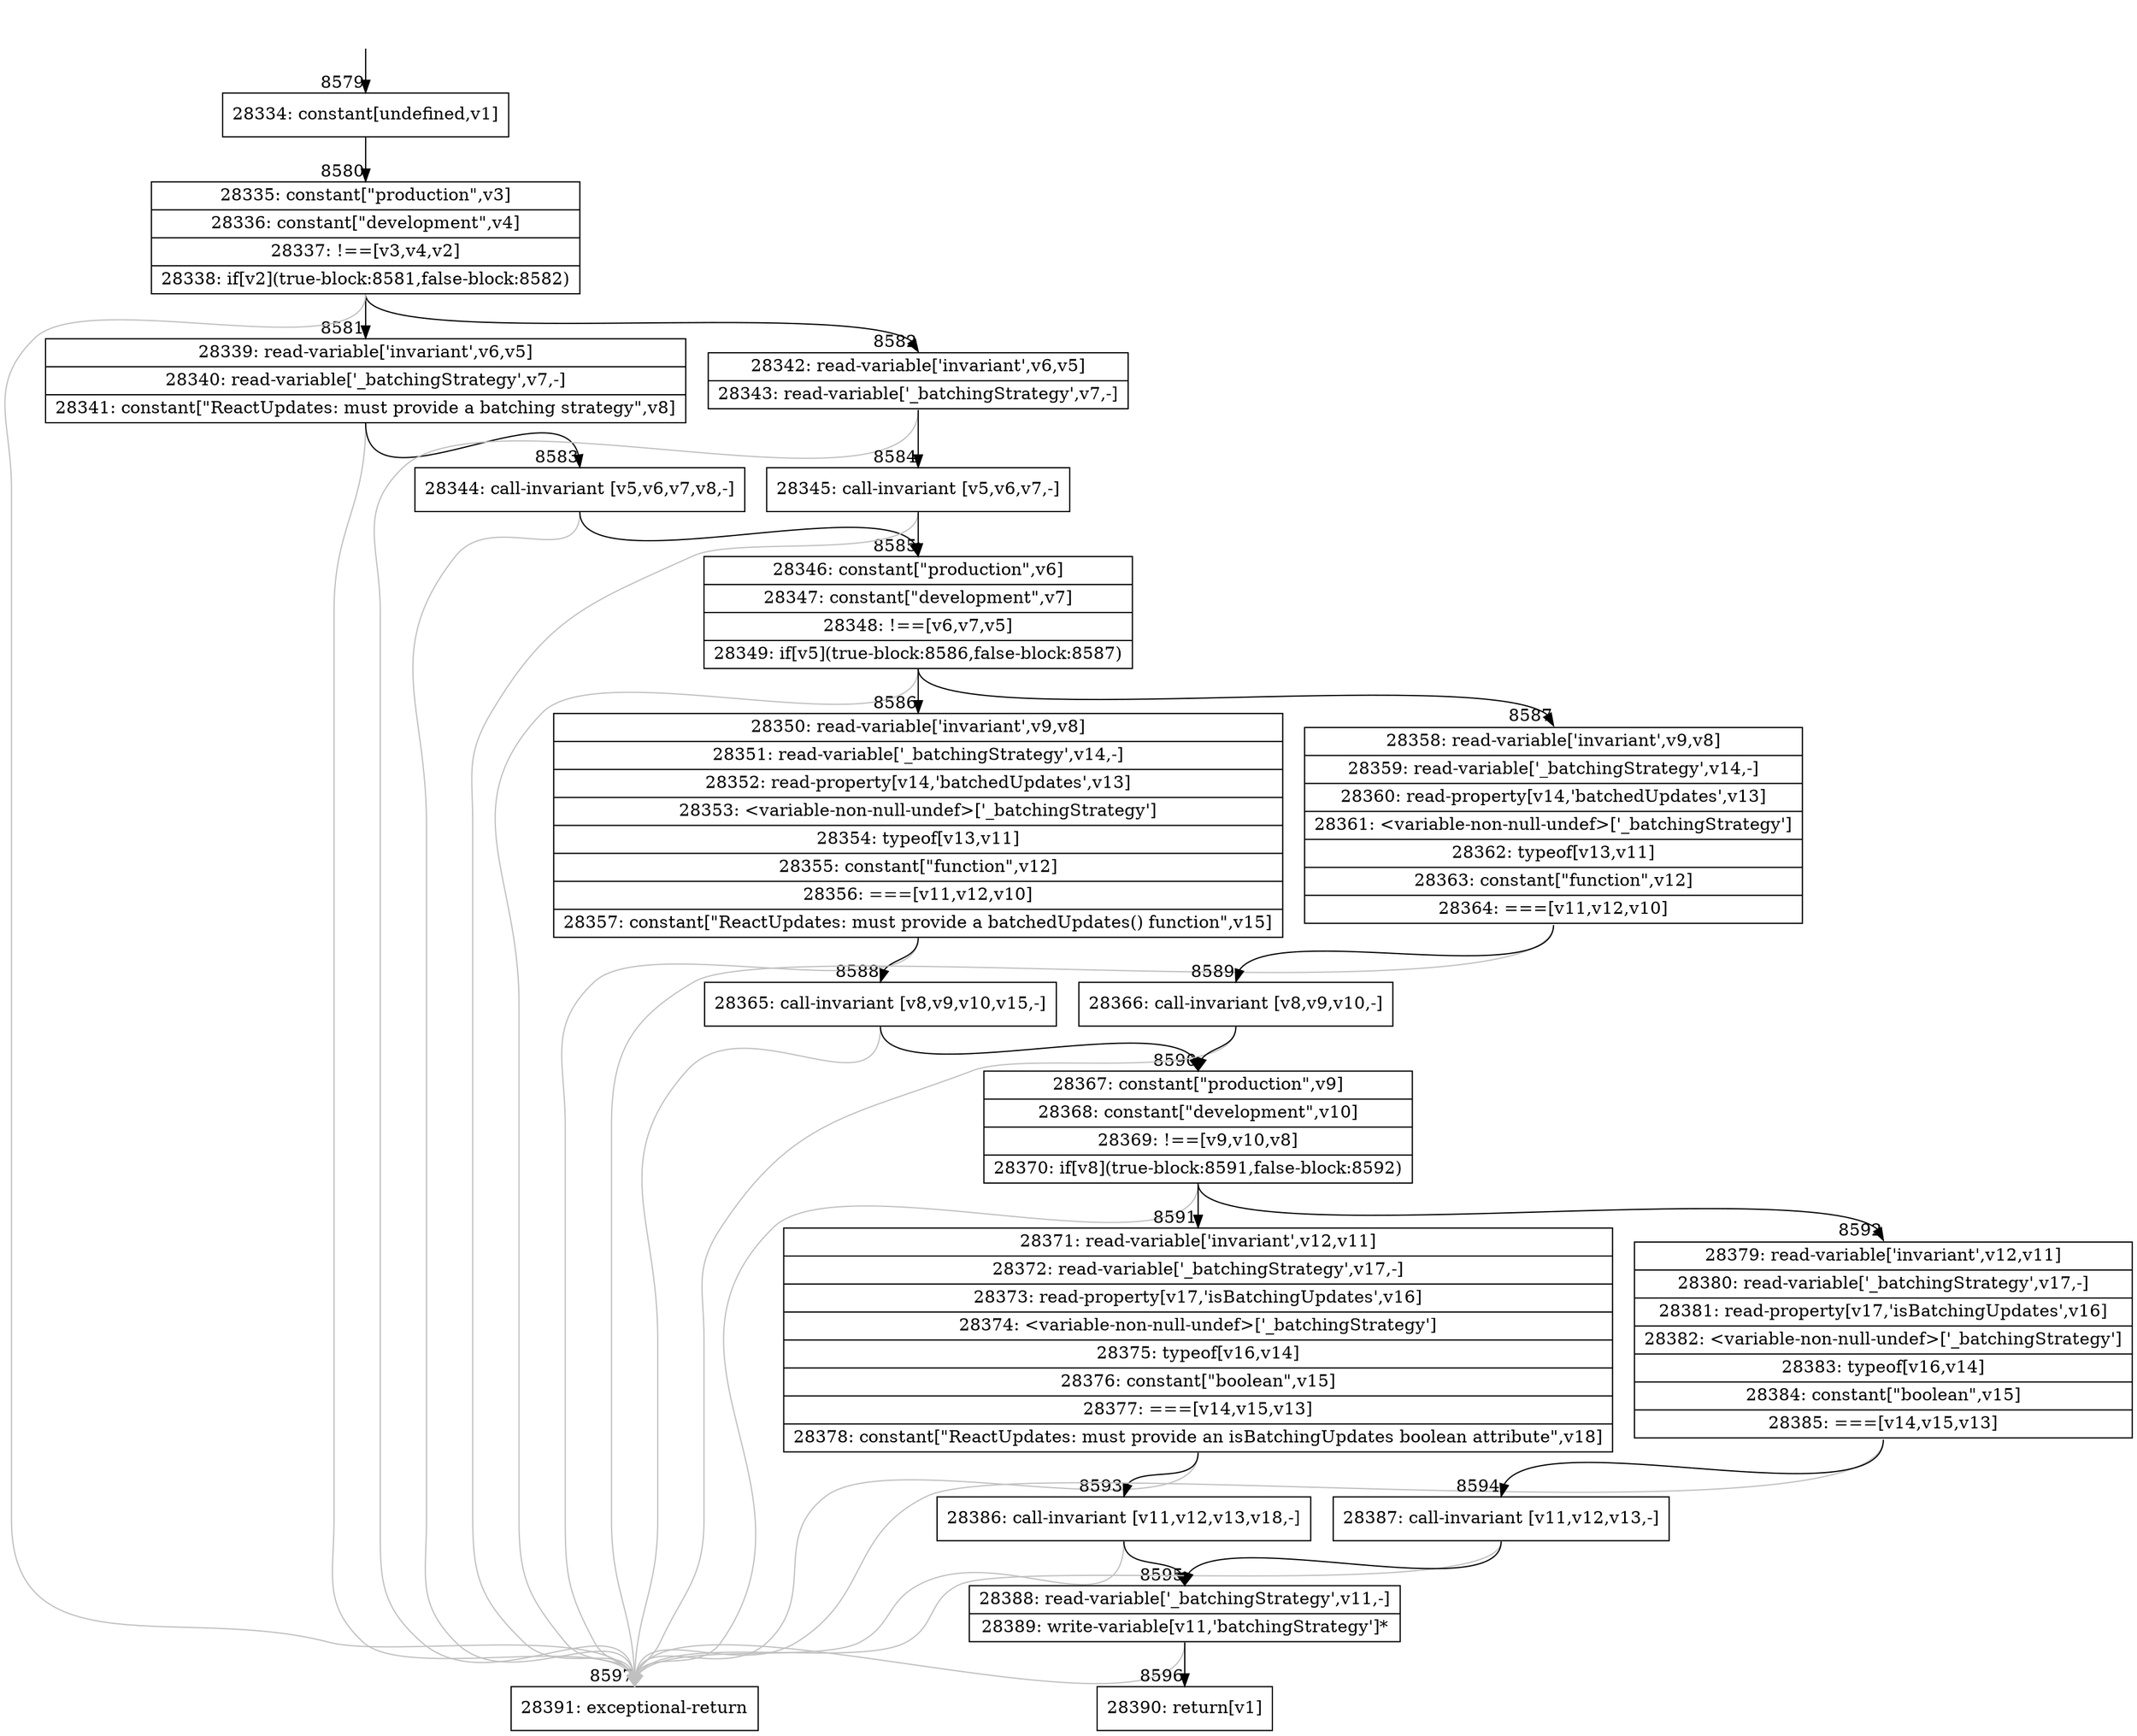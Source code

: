 digraph {
rankdir="TD"
BB_entry635[shape=none,label=""];
BB_entry635 -> BB8579 [tailport=s, headport=n, headlabel="    8579"]
BB8579 [shape=record label="{28334: constant[undefined,v1]}" ] 
BB8579 -> BB8580 [tailport=s, headport=n, headlabel="      8580"]
BB8580 [shape=record label="{28335: constant[\"production\",v3]|28336: constant[\"development\",v4]|28337: !==[v3,v4,v2]|28338: if[v2](true-block:8581,false-block:8582)}" ] 
BB8580 -> BB8581 [tailport=s, headport=n, headlabel="      8581"]
BB8580 -> BB8582 [tailport=s, headport=n, headlabel="      8582"]
BB8580 -> BB8597 [tailport=s, headport=n, color=gray, headlabel="      8597"]
BB8581 [shape=record label="{28339: read-variable['invariant',v6,v5]|28340: read-variable['_batchingStrategy',v7,-]|28341: constant[\"ReactUpdates: must provide a batching strategy\",v8]}" ] 
BB8581 -> BB8583 [tailport=s, headport=n, headlabel="      8583"]
BB8581 -> BB8597 [tailport=s, headport=n, color=gray]
BB8582 [shape=record label="{28342: read-variable['invariant',v6,v5]|28343: read-variable['_batchingStrategy',v7,-]}" ] 
BB8582 -> BB8584 [tailport=s, headport=n, headlabel="      8584"]
BB8582 -> BB8597 [tailport=s, headport=n, color=gray]
BB8583 [shape=record label="{28344: call-invariant [v5,v6,v7,v8,-]}" ] 
BB8583 -> BB8585 [tailport=s, headport=n, headlabel="      8585"]
BB8583 -> BB8597 [tailport=s, headport=n, color=gray]
BB8584 [shape=record label="{28345: call-invariant [v5,v6,v7,-]}" ] 
BB8584 -> BB8585 [tailport=s, headport=n]
BB8584 -> BB8597 [tailport=s, headport=n, color=gray]
BB8585 [shape=record label="{28346: constant[\"production\",v6]|28347: constant[\"development\",v7]|28348: !==[v6,v7,v5]|28349: if[v5](true-block:8586,false-block:8587)}" ] 
BB8585 -> BB8586 [tailport=s, headport=n, headlabel="      8586"]
BB8585 -> BB8587 [tailport=s, headport=n, headlabel="      8587"]
BB8585 -> BB8597 [tailport=s, headport=n, color=gray]
BB8586 [shape=record label="{28350: read-variable['invariant',v9,v8]|28351: read-variable['_batchingStrategy',v14,-]|28352: read-property[v14,'batchedUpdates',v13]|28353: \<variable-non-null-undef\>['_batchingStrategy']|28354: typeof[v13,v11]|28355: constant[\"function\",v12]|28356: ===[v11,v12,v10]|28357: constant[\"ReactUpdates: must provide a batchedUpdates() function\",v15]}" ] 
BB8586 -> BB8588 [tailport=s, headport=n, headlabel="      8588"]
BB8586 -> BB8597 [tailport=s, headport=n, color=gray]
BB8587 [shape=record label="{28358: read-variable['invariant',v9,v8]|28359: read-variable['_batchingStrategy',v14,-]|28360: read-property[v14,'batchedUpdates',v13]|28361: \<variable-non-null-undef\>['_batchingStrategy']|28362: typeof[v13,v11]|28363: constant[\"function\",v12]|28364: ===[v11,v12,v10]}" ] 
BB8587 -> BB8589 [tailport=s, headport=n, headlabel="      8589"]
BB8587 -> BB8597 [tailport=s, headport=n, color=gray]
BB8588 [shape=record label="{28365: call-invariant [v8,v9,v10,v15,-]}" ] 
BB8588 -> BB8590 [tailport=s, headport=n, headlabel="      8590"]
BB8588 -> BB8597 [tailport=s, headport=n, color=gray]
BB8589 [shape=record label="{28366: call-invariant [v8,v9,v10,-]}" ] 
BB8589 -> BB8590 [tailport=s, headport=n]
BB8589 -> BB8597 [tailport=s, headport=n, color=gray]
BB8590 [shape=record label="{28367: constant[\"production\",v9]|28368: constant[\"development\",v10]|28369: !==[v9,v10,v8]|28370: if[v8](true-block:8591,false-block:8592)}" ] 
BB8590 -> BB8591 [tailport=s, headport=n, headlabel="      8591"]
BB8590 -> BB8592 [tailport=s, headport=n, headlabel="      8592"]
BB8590 -> BB8597 [tailport=s, headport=n, color=gray]
BB8591 [shape=record label="{28371: read-variable['invariant',v12,v11]|28372: read-variable['_batchingStrategy',v17,-]|28373: read-property[v17,'isBatchingUpdates',v16]|28374: \<variable-non-null-undef\>['_batchingStrategy']|28375: typeof[v16,v14]|28376: constant[\"boolean\",v15]|28377: ===[v14,v15,v13]|28378: constant[\"ReactUpdates: must provide an isBatchingUpdates boolean attribute\",v18]}" ] 
BB8591 -> BB8593 [tailport=s, headport=n, headlabel="      8593"]
BB8591 -> BB8597 [tailport=s, headport=n, color=gray]
BB8592 [shape=record label="{28379: read-variable['invariant',v12,v11]|28380: read-variable['_batchingStrategy',v17,-]|28381: read-property[v17,'isBatchingUpdates',v16]|28382: \<variable-non-null-undef\>['_batchingStrategy']|28383: typeof[v16,v14]|28384: constant[\"boolean\",v15]|28385: ===[v14,v15,v13]}" ] 
BB8592 -> BB8594 [tailport=s, headport=n, headlabel="      8594"]
BB8592 -> BB8597 [tailport=s, headport=n, color=gray]
BB8593 [shape=record label="{28386: call-invariant [v11,v12,v13,v18,-]}" ] 
BB8593 -> BB8595 [tailport=s, headport=n, headlabel="      8595"]
BB8593 -> BB8597 [tailport=s, headport=n, color=gray]
BB8594 [shape=record label="{28387: call-invariant [v11,v12,v13,-]}" ] 
BB8594 -> BB8595 [tailport=s, headport=n]
BB8594 -> BB8597 [tailport=s, headport=n, color=gray]
BB8595 [shape=record label="{28388: read-variable['_batchingStrategy',v11,-]|28389: write-variable[v11,'batchingStrategy']*}" ] 
BB8595 -> BB8596 [tailport=s, headport=n, headlabel="      8596"]
BB8595 -> BB8597 [tailport=s, headport=n, color=gray]
BB8596 [shape=record label="{28390: return[v1]}" ] 
BB8597 [shape=record label="{28391: exceptional-return}" ] 
//#$~ 15026
}
